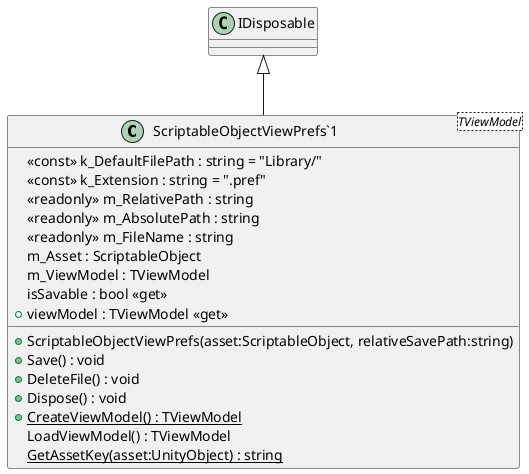 @startuml
class "ScriptableObjectViewPrefs`1"<TViewModel> {
    <<const>> k_DefaultFilePath : string = "Library/"
    <<const>> k_Extension : string = ".pref"
    <<readonly>> m_RelativePath : string
    <<readonly>> m_AbsolutePath : string
    <<readonly>> m_FileName : string
    m_Asset : ScriptableObject
    m_ViewModel : TViewModel
    isSavable : bool <<get>>
    + ScriptableObjectViewPrefs(asset:ScriptableObject, relativeSavePath:string)
    + viewModel : TViewModel <<get>>
    + Save() : void
    + DeleteFile() : void
    + Dispose() : void
    + {static} CreateViewModel() : TViewModel
    LoadViewModel() : TViewModel
    {static} GetAssetKey(asset:UnityObject) : string
}
IDisposable <|-- "ScriptableObjectViewPrefs`1"
@enduml
